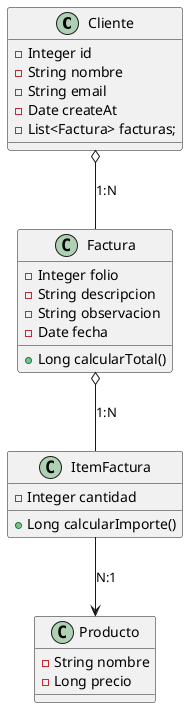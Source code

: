 @startuml
'https://plantuml.com/class-diagram

class Cliente {
    -Integer id
    -String nombre
    -String email
    -Date createAt
    -List<Factura> facturas;
}

class Factura {
    -Integer folio
    -String descripcion
    -String observacion
    -Date fecha
    +Long calcularTotal()
}

class ItemFactura{
    -Integer cantidad
    +Long calcularImporte()
}

class Producto{
    - String nombre
    - Long precio
}

Cliente o-- Factura : 1:N
Factura o-- ItemFactura : 1:N
ItemFactura --> Producto : N:1

@enduml
